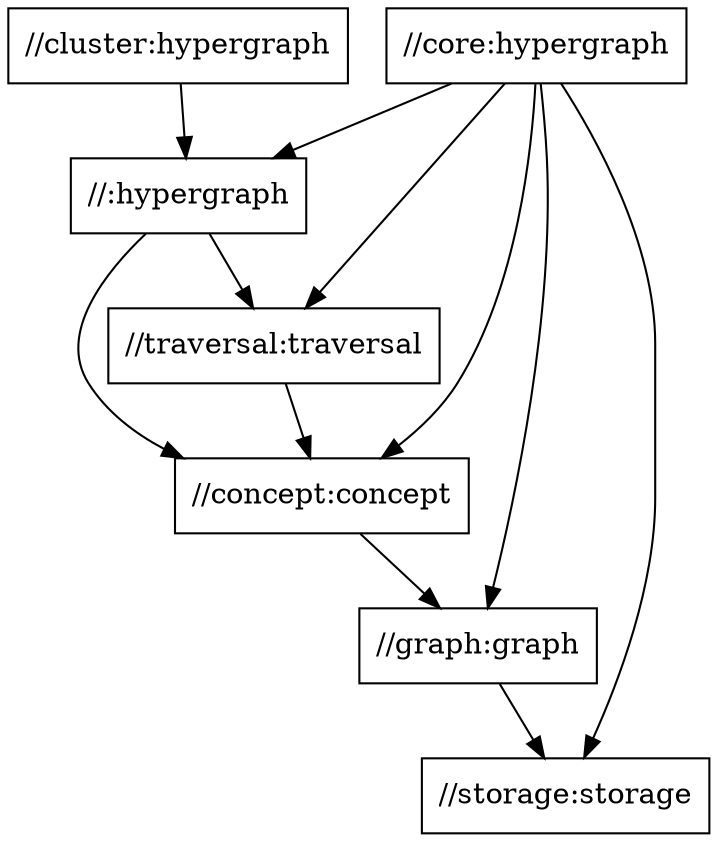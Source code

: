 digraph mygraph {
  node [shape=box];
  "//cluster:hypergraph"
  "//cluster:hypergraph" -> "//:hypergraph"
  "//core:hypergraph"
  "//core:hypergraph" -> "//:hypergraph"
  "//core:hypergraph" -> "//concept:concept"
  "//core:hypergraph" -> "//traversal:traversal"
  "//core:hypergraph" -> "//graph:graph"
  "//core:hypergraph" -> "//storage:storage"
  "//:hypergraph"
  "//:hypergraph" -> "//concept:concept"
  "//:hypergraph" -> "//traversal:traversal"
  "//traversal:traversal"
  "//traversal:traversal" -> "//concept:concept"
  "//concept:concept"
  "//concept:concept" -> "//graph:graph"
  "//graph:graph"
  "//graph:graph" -> "//storage:storage"
  "//storage:storage"
}

